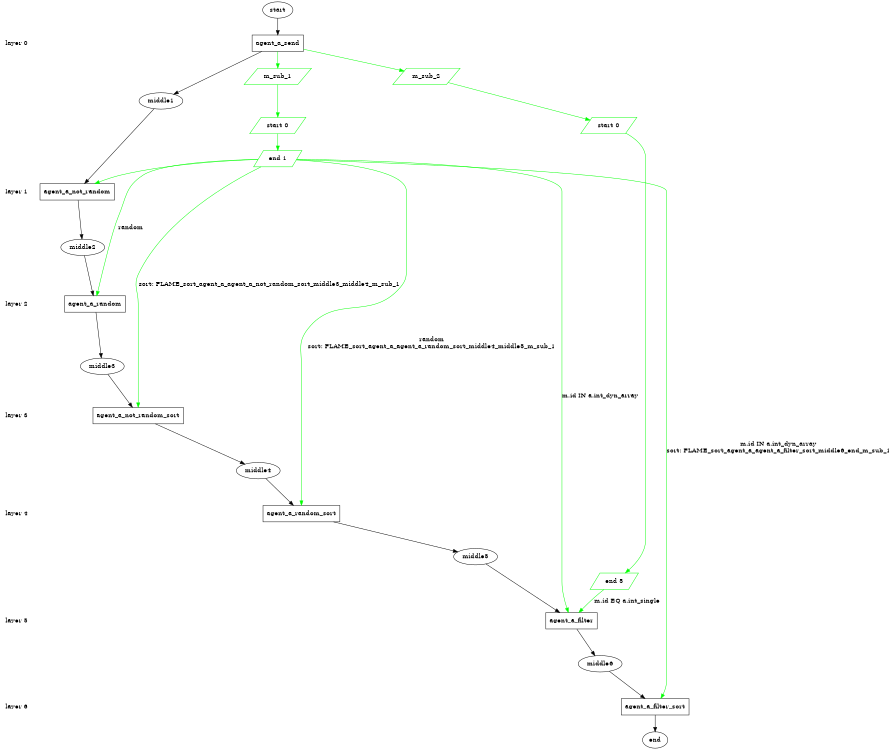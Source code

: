 digraph state_graph {
	rankdir=TB;
	size="8,5;"
	
	/* Layers */
	layer_0 [shape=plaintext, label="layer 0"];
	layer_0_b [style=invis, shape=point];
	layer_0_a [style=invis, shape=point];
	layer_0_b -> layer_0 [style=invis];
	layer_0 -> layer_0_a [style=invis];
	layer_1 [shape=plaintext, label="layer 1"];
	layer_1_b [style=invis, shape=point];
	layer_1_a [style=invis, shape=point];
	layer_1_b -> layer_1 [style=invis];
	layer_1 -> layer_1_a [style=invis];
	layer_0_a -> layer_1_b [style=invis];
	layer_2 [shape=plaintext, label="layer 2"];
	layer_2_b [style=invis, shape=point];
	layer_2_a [style=invis, shape=point];
	layer_2_b -> layer_2 [style=invis];
	layer_2 -> layer_2_a [style=invis];
	layer_1_a -> layer_2_b [style=invis];
	layer_3 [shape=plaintext, label="layer 3"];
	layer_3_b [style=invis, shape=point];
	layer_3_a [style=invis, shape=point];
	layer_3_b -> layer_3 [style=invis];
	layer_3 -> layer_3_a [style=invis];
	layer_2_a -> layer_3_b [style=invis];
	layer_4 [shape=plaintext, label="layer 4"];
	layer_4_b [style=invis, shape=point];
	layer_4_a [style=invis, shape=point];
	layer_4_b -> layer_4 [style=invis];
	layer_4 -> layer_4_a [style=invis];
	layer_3_a -> layer_4_b [style=invis];
	layer_5 [shape=plaintext, label="layer 5"];
	layer_5_b [style=invis, shape=point];
	layer_5_a [style=invis, shape=point];
	layer_5_b -> layer_5 [style=invis];
	layer_5 -> layer_5_a [style=invis];
	layer_4_a -> layer_5_b [style=invis];
	layer_6 [shape=plaintext, label="layer 6"];
	layer_6_b [style=invis, shape=point];
	layer_6_a [style=invis, shape=point];
	layer_6_b -> layer_6 [style=invis];
	layer_6 -> layer_6_a [style=invis];
	layer_5_a -> layer_6_b [style=invis];
	
	/* States */
	agent_a_end [label = "end"]
	agent_a_middle6 [label = "middle6"]
	agent_a_middle5 [label = "middle5"]
	agent_a_middle4 [label = "middle4"]
	agent_a_middle3 [label = "middle3"]
	agent_a_middle2 [label = "middle2"]
	agent_a_middle1 [label = "middle1"]
	agent_a_start [label = "start"]
	
	/* Functions */
	agent_a_agent_a_send_start_middle1 [label = "agent_a_send", shape = rect]
	agent_a_agent_a_not_random_middle1_middle2 [label = "agent_a_not_random", shape = rect]
	agent_a_agent_a_random_middle2_middle3 [label = "agent_a_random", shape = rect]
	agent_a_agent_a_not_random_sort_middle3_middle4 [label = "agent_a_not_random_sort", shape = rect]
	agent_a_agent_a_random_sort_middle4_middle5 [label = "agent_a_random_sort", shape = rect]
	agent_a_agent_a_filter_middle5_middle6 [label = "agent_a_filter", shape = rect]
	agent_a_agent_a_filter_sort_middle6_end [label = "agent_a_filter_sort", shape = rect]
	
	/* Message types */
	m_sub_1_message [ label = "m_sub_1" color="#00ff00" shape = parallelogram];
	m_sub_1_message -> m_sub_1_message_start_0 [ color="#00ff00" ];
	m_sub_1_message_start_0 [ label = "start 0" color="#00ff00" shape = parallelogram];
	m_sub_1_message_start_0 -> m_sub_1_message_end_0 [ color="#00ff00" ];
	m_sub_1_message_end_0 [ label = "end 1" color="#00ff00" shape = parallelogram];
	m_sub_1_message_end_0 -> agent_a_agent_a_filter_sort_middle6_end [ color="#00ff00" label = "m.id IN a.int_dyn_array\nsort: FLAME_sort_agent_a_agent_a_filter_sort_middle6_end_m_sub_1" ];
	m_sub_1_message_end_0 -> agent_a_agent_a_filter_middle5_middle6 [ color="#00ff00" label = "m.id IN a.int_dyn_array" ];
	m_sub_1_message_end_0 -> agent_a_agent_a_random_sort_middle4_middle5 [ color="#00ff00" label = "\nrandom\nsort: FLAME_sort_agent_a_agent_a_random_sort_middle4_middle5_m_sub_1" ];
	m_sub_1_message_end_0 -> agent_a_agent_a_not_random_sort_middle3_middle4 [ color="#00ff00" label = "\nsort: FLAME_sort_agent_a_agent_a_not_random_sort_middle3_middle4_m_sub_1" ];
	m_sub_1_message_end_0 -> agent_a_agent_a_random_middle2_middle3 [ color="#00ff00" label = "\nrandom" ];
	m_sub_1_message_end_0 -> agent_a_agent_a_not_random_middle1_middle2 [ color="#00ff00" label = "" ];
	m_sub_2_message [ label = "m_sub_2" color="#00ff00" shape = parallelogram];
	m_sub_2_message -> m_sub_2_message_start_0 [ color="#00ff00" ];
	m_sub_2_message_start_0 [ label = "start 0" color="#00ff00" shape = parallelogram];
	m_sub_2_message_start_0 -> m_sub_2_message_end_0 [ color="#00ff00" ];
	m_sub_2_message_end_0 [ label = "end 5" color="#00ff00" shape = parallelogram];
	m_sub_2_message_end_0 -> agent_a_agent_a_filter_middle5_middle6 [ color="#00ff00" label = "m.id EQ a.int_single" ];
	
	/* Transitions */
	agent_a_start -> agent_a_agent_a_send_start_middle1;
	agent_a_agent_a_send_start_middle1 -> agent_a_middle1;
	agent_a_middle1 -> agent_a_agent_a_not_random_middle1_middle2;
	agent_a_agent_a_not_random_middle1_middle2 -> agent_a_middle2;
	agent_a_middle2 -> agent_a_agent_a_random_middle2_middle3;
	agent_a_agent_a_random_middle2_middle3 -> agent_a_middle3;
	agent_a_middle3 -> agent_a_agent_a_not_random_sort_middle3_middle4;
	agent_a_agent_a_not_random_sort_middle3_middle4 -> agent_a_middle4;
	agent_a_middle4 -> agent_a_agent_a_random_sort_middle4_middle5;
	agent_a_agent_a_random_sort_middle4_middle5 -> agent_a_middle5;
	agent_a_middle5 -> agent_a_agent_a_filter_middle5_middle6;
	agent_a_agent_a_filter_middle5_middle6 -> agent_a_middle6;
	agent_a_middle6 -> agent_a_agent_a_filter_sort_middle6_end;
	agent_a_agent_a_filter_sort_middle6_end -> agent_a_end;
	
	/* Communications */
	agent_a_agent_a_send_start_middle1 -> m_sub_1_message [ color="#00ff00" ];
	agent_a_agent_a_send_start_middle1 -> m_sub_2_message [ color="#00ff00" ];
	{ rank=same; layer_0;  agent_a_agent_a_send_start_middle1; }
	{ rank=same; layer_0_b; }
	{ rank=same; layer_0_a; m_sub_1_message_start_0; m_sub_2_message_start_0; }
	{ rank=same; layer_1;  agent_a_agent_a_not_random_middle1_middle2; }
	{ rank=same; layer_1_b; m_sub_1_message_end_0; }
	{ rank=same; layer_1_a; }
	{ rank=same; layer_2;  agent_a_agent_a_random_middle2_middle3; }
	{ rank=same; layer_2_b; }
	{ rank=same; layer_2_a; }
	{ rank=same; layer_3;  agent_a_agent_a_not_random_sort_middle3_middle4; }
	{ rank=same; layer_3_b; }
	{ rank=same; layer_3_a; }
	{ rank=same; layer_4;  agent_a_agent_a_random_sort_middle4_middle5; }
	{ rank=same; layer_4_b; }
	{ rank=same; layer_4_a; }
	{ rank=same; layer_5;  agent_a_agent_a_filter_middle5_middle6; }
	{ rank=same; layer_5_b; m_sub_2_message_end_0; }
	{ rank=same; layer_5_a; }
	{ rank=same; layer_6;  agent_a_agent_a_filter_sort_middle6_end; }
	{ rank=same; layer_6_b; }
	{ rank=same; layer_6_a; }
}
